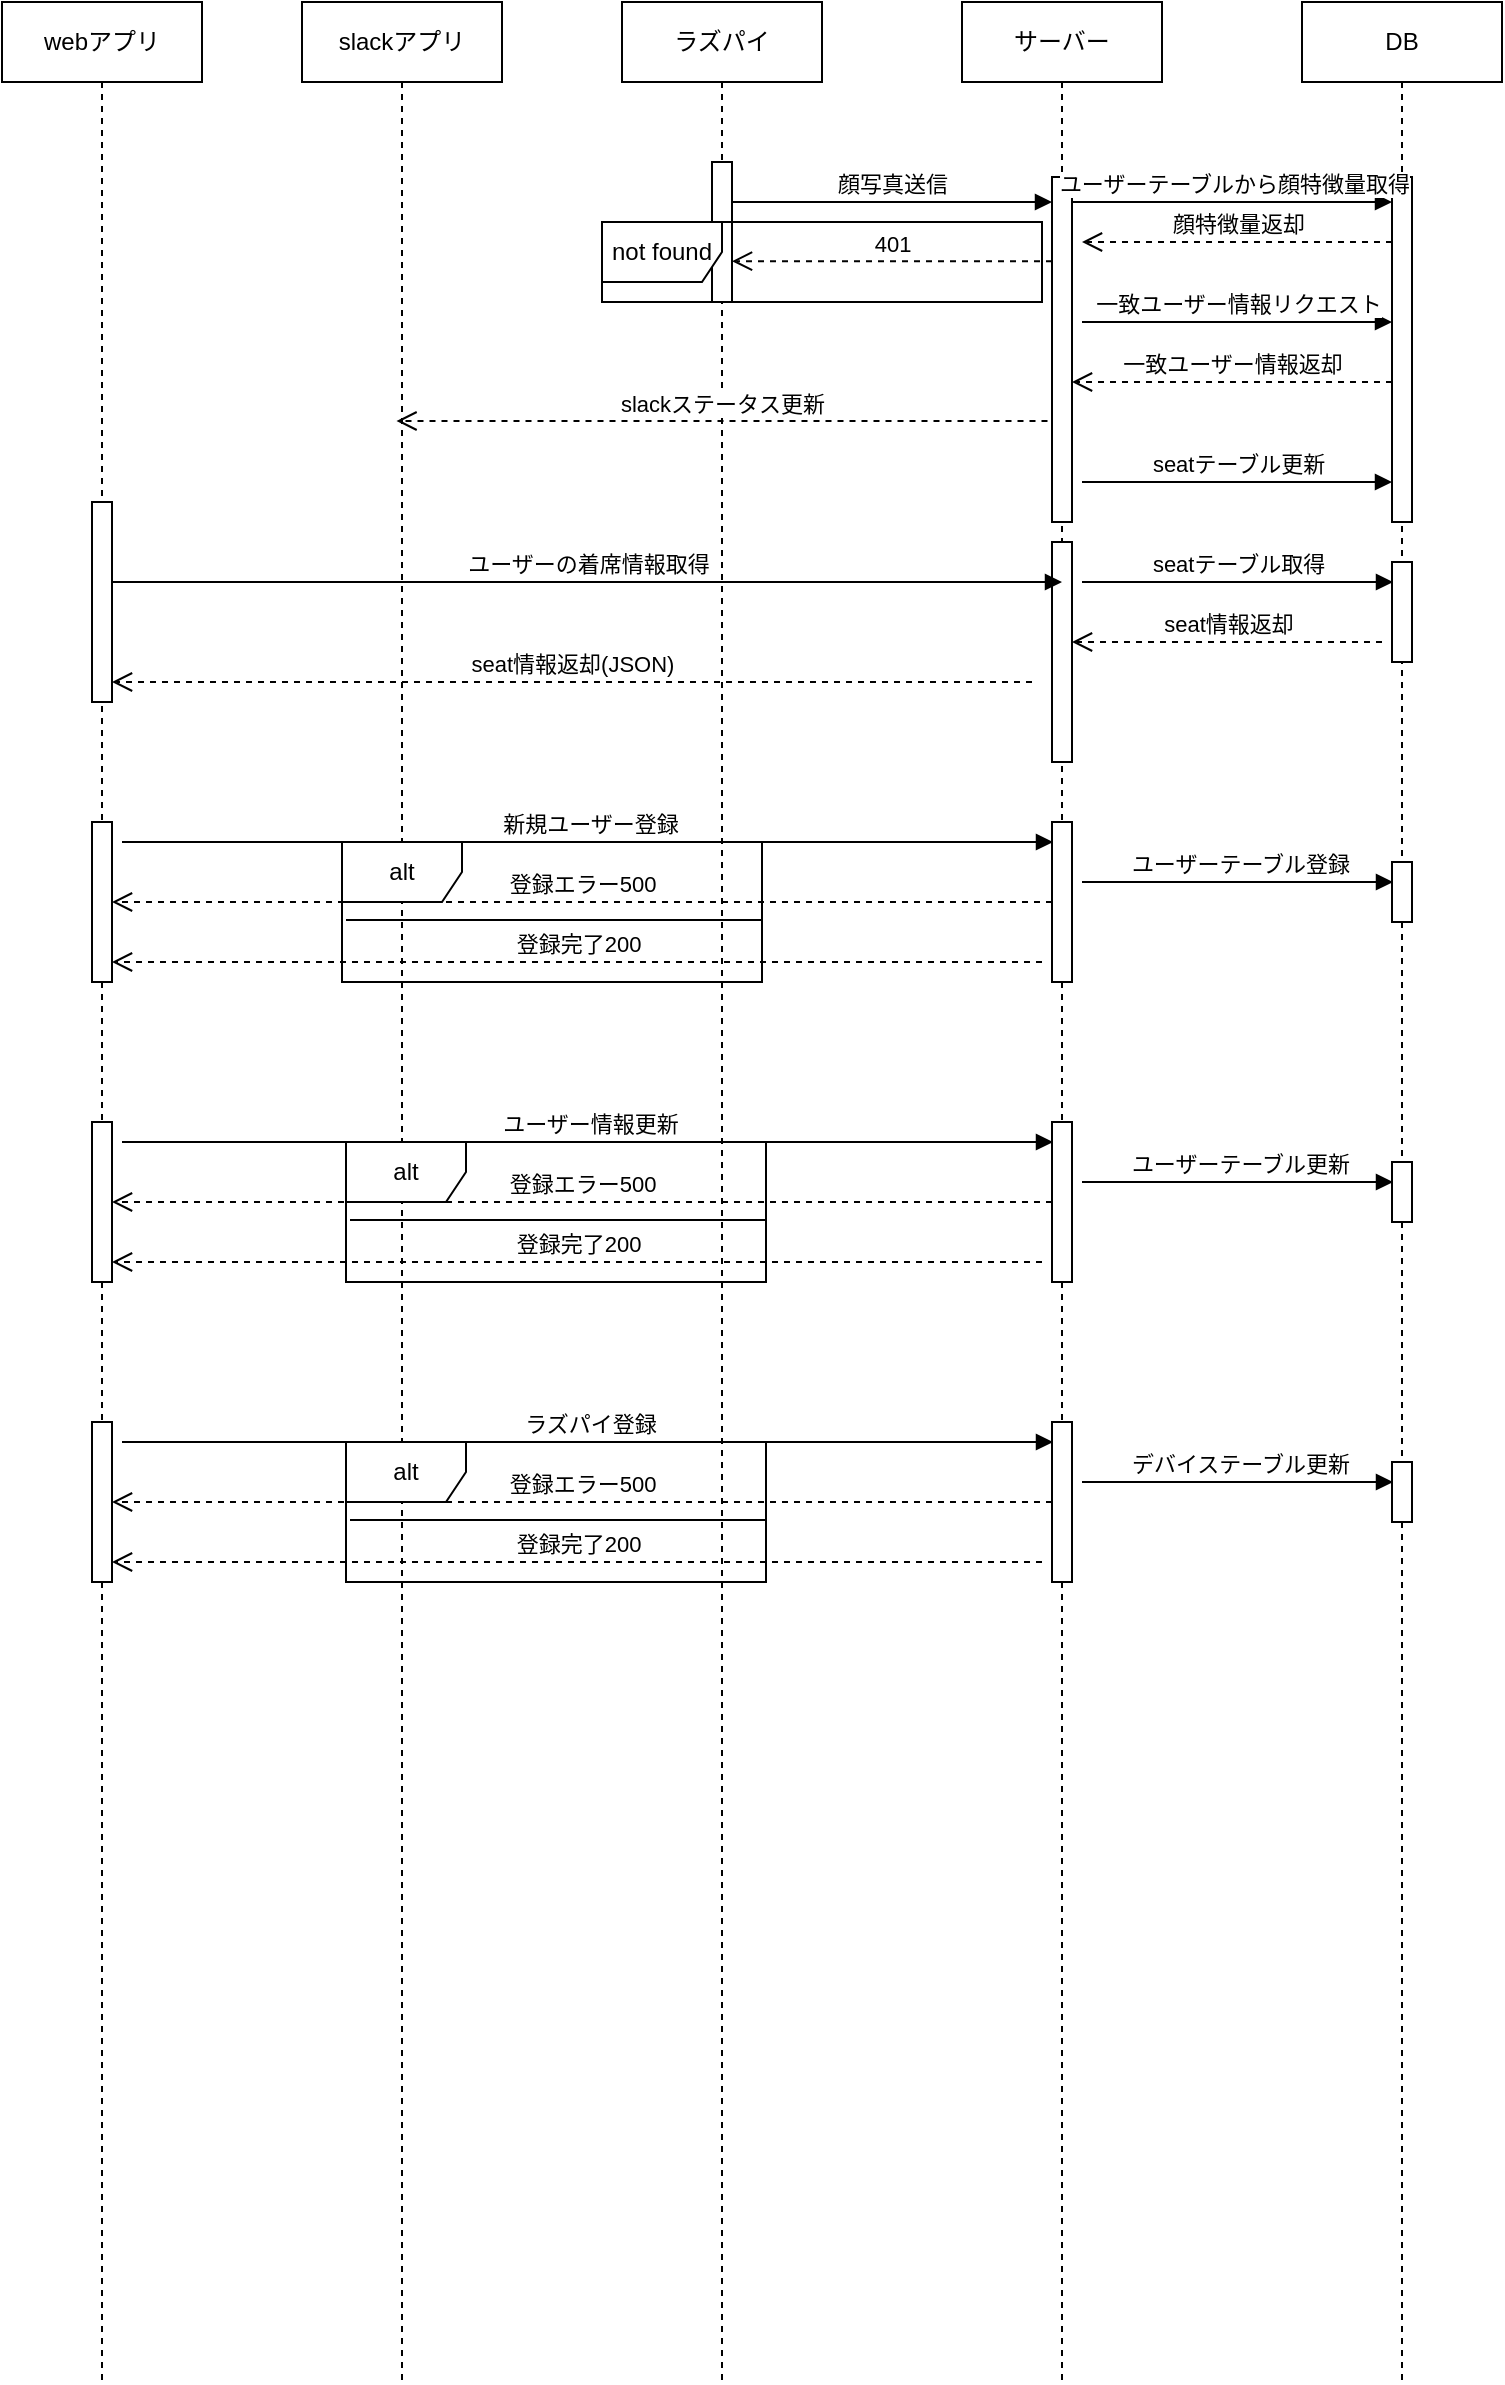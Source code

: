 <mxfile>
    <diagram id="-2MEWHQBLXeUCsZ9w-43" name="ページ1">
        <mxGraphModel dx="992" dy="665" grid="1" gridSize="10" guides="1" tooltips="1" connect="1" arrows="1" fold="1" page="1" pageScale="1" pageWidth="900" pageHeight="1600" background="#ffffff" math="0" shadow="0">
            <root>
                <mxCell id="0"/>
                <mxCell id="1" parent="0"/>
                <mxCell id="3" value="ラズパイ" style="shape=umlLifeline;perimeter=lifelinePerimeter;whiteSpace=wrap;html=1;container=1;dropTarget=0;collapsible=0;recursiveResize=0;outlineConnect=0;portConstraint=eastwest;newEdgeStyle={&quot;curved&quot;:0,&quot;rounded&quot;:0};" parent="1" vertex="1">
                    <mxGeometry x="310" y="170" width="100" height="1190" as="geometry"/>
                </mxCell>
                <mxCell id="7" value="" style="html=1;points=[[0,0,0,0,5],[0,1,0,0,-5],[1,0,0,0,5],[1,1,0,0,-5]];perimeter=orthogonalPerimeter;outlineConnect=0;targetShapes=umlLifeline;portConstraint=eastwest;newEdgeStyle={&quot;curved&quot;:0,&quot;rounded&quot;:0};" parent="3" vertex="1">
                    <mxGeometry x="45" y="80" width="10" height="70" as="geometry"/>
                </mxCell>
                <mxCell id="4" value="サーバー" style="shape=umlLifeline;perimeter=lifelinePerimeter;whiteSpace=wrap;html=1;container=1;dropTarget=0;collapsible=0;recursiveResize=0;outlineConnect=0;portConstraint=eastwest;newEdgeStyle={&quot;curved&quot;:0,&quot;rounded&quot;:0};" parent="1" vertex="1">
                    <mxGeometry x="480" y="170" width="100" height="1190" as="geometry"/>
                </mxCell>
                <mxCell id="10" value="" style="html=1;points=[[0,0,0,0,5],[0,1,0,0,-5],[1,0,0,0,5],[1,1,0,0,-5]];perimeter=orthogonalPerimeter;outlineConnect=0;targetShapes=umlLifeline;portConstraint=eastwest;newEdgeStyle={&quot;curved&quot;:0,&quot;rounded&quot;:0};" parent="4" vertex="1">
                    <mxGeometry x="45" y="87.5" width="10" height="172.5" as="geometry"/>
                </mxCell>
                <mxCell id="40" value="" style="html=1;points=[[0,0,0,0,5],[0,1,0,0,-5],[1,0,0,0,5],[1,1,0,0,-5]];perimeter=orthogonalPerimeter;outlineConnect=0;targetShapes=umlLifeline;portConstraint=eastwest;newEdgeStyle={&quot;curved&quot;:0,&quot;rounded&quot;:0};" parent="4" vertex="1">
                    <mxGeometry x="45" y="410" width="10" height="80" as="geometry"/>
                </mxCell>
                <mxCell id="50" value="" style="html=1;points=[[0,0,0,0,5],[0,1,0,0,-5],[1,0,0,0,5],[1,1,0,0,-5]];perimeter=orthogonalPerimeter;outlineConnect=0;targetShapes=umlLifeline;portConstraint=eastwest;newEdgeStyle={&quot;curved&quot;:0,&quot;rounded&quot;:0};" parent="4" vertex="1">
                    <mxGeometry x="45" y="560" width="10" height="80" as="geometry"/>
                </mxCell>
                <mxCell id="57" value="" style="html=1;points=[[0,0,0,0,5],[0,1,0,0,-5],[1,0,0,0,5],[1,1,0,0,-5]];perimeter=orthogonalPerimeter;outlineConnect=0;targetShapes=umlLifeline;portConstraint=eastwest;newEdgeStyle={&quot;curved&quot;:0,&quot;rounded&quot;:0};" parent="4" vertex="1">
                    <mxGeometry x="45" y="710" width="10" height="80" as="geometry"/>
                </mxCell>
                <mxCell id="72" value="" style="html=1;points=[[0,0,0,0,5],[0,1,0,0,-5],[1,0,0,0,5],[1,1,0,0,-5]];perimeter=orthogonalPerimeter;outlineConnect=0;targetShapes=umlLifeline;portConstraint=eastwest;newEdgeStyle={&quot;curved&quot;:0,&quot;rounded&quot;:0};" parent="4" vertex="1">
                    <mxGeometry x="45" y="270" width="10" height="110" as="geometry"/>
                </mxCell>
                <mxCell id="5" value="DB" style="shape=umlLifeline;perimeter=lifelinePerimeter;whiteSpace=wrap;html=1;container=1;dropTarget=0;collapsible=0;recursiveResize=0;outlineConnect=0;portConstraint=eastwest;newEdgeStyle={&quot;curved&quot;:0,&quot;rounded&quot;:0};" parent="1" vertex="1">
                    <mxGeometry x="650" y="170" width="100" height="1190" as="geometry"/>
                </mxCell>
                <mxCell id="17" value="" style="html=1;points=[[0,0,0,0,5],[0,1,0,0,-5],[1,0,0,0,5],[1,1,0,0,-5]];perimeter=orthogonalPerimeter;outlineConnect=0;targetShapes=umlLifeline;portConstraint=eastwest;newEdgeStyle={&quot;curved&quot;:0,&quot;rounded&quot;:0};" parent="5" vertex="1">
                    <mxGeometry x="45" y="87.5" width="10" height="172.5" as="geometry"/>
                </mxCell>
                <mxCell id="34" value="" style="html=1;points=[[0,0,0,0,5],[0,1,0,0,-5],[1,0,0,0,5],[1,1,0,0,-5]];perimeter=orthogonalPerimeter;outlineConnect=0;targetShapes=umlLifeline;portConstraint=eastwest;newEdgeStyle={&quot;curved&quot;:0,&quot;rounded&quot;:0};" parent="5" vertex="1">
                    <mxGeometry x="45" y="280" width="10" height="50" as="geometry"/>
                </mxCell>
                <mxCell id="42" value="" style="html=1;points=[[0,0,0,0,5],[0,1,0,0,-5],[1,0,0,0,5],[1,1,0,0,-5]];perimeter=orthogonalPerimeter;outlineConnect=0;targetShapes=umlLifeline;portConstraint=eastwest;newEdgeStyle={&quot;curved&quot;:0,&quot;rounded&quot;:0};" parent="5" vertex="1">
                    <mxGeometry x="45" y="430" width="10" height="30" as="geometry"/>
                </mxCell>
                <mxCell id="51" value="" style="html=1;points=[[0,0,0,0,5],[0,1,0,0,-5],[1,0,0,0,5],[1,1,0,0,-5]];perimeter=orthogonalPerimeter;outlineConnect=0;targetShapes=umlLifeline;portConstraint=eastwest;newEdgeStyle={&quot;curved&quot;:0,&quot;rounded&quot;:0};" parent="5" vertex="1">
                    <mxGeometry x="45" y="580" width="10" height="30" as="geometry"/>
                </mxCell>
                <mxCell id="58" value="" style="html=1;points=[[0,0,0,0,5],[0,1,0,0,-5],[1,0,0,0,5],[1,1,0,0,-5]];perimeter=orthogonalPerimeter;outlineConnect=0;targetShapes=umlLifeline;portConstraint=eastwest;newEdgeStyle={&quot;curved&quot;:0,&quot;rounded&quot;:0};" parent="5" vertex="1">
                    <mxGeometry x="45" y="730" width="10" height="30" as="geometry"/>
                </mxCell>
                <mxCell id="59" value="デバイステーブル更新" style="html=1;verticalAlign=bottom;endArrow=block;curved=0;rounded=0;" parent="5" edge="1">
                    <mxGeometry x="0.007" width="80" relative="1" as="geometry">
                        <mxPoint x="-110" y="740" as="sourcePoint"/>
                        <mxPoint x="45.5" y="740" as="targetPoint"/>
                        <mxPoint as="offset"/>
                    </mxGeometry>
                </mxCell>
                <mxCell id="11" value="顔写真送信" style="html=1;verticalAlign=bottom;endArrow=block;curved=0;rounded=0;" parent="1" edge="1">
                    <mxGeometry x="0.003" width="80" relative="1" as="geometry">
                        <mxPoint x="365" y="270" as="sourcePoint"/>
                        <mxPoint x="525" y="270" as="targetPoint"/>
                        <mxPoint as="offset"/>
                    </mxGeometry>
                </mxCell>
                <mxCell id="12" value="401" style="html=1;verticalAlign=bottom;endArrow=open;dashed=1;endSize=8;curved=0;rounded=0;" parent="1" edge="1">
                    <mxGeometry relative="1" as="geometry">
                        <mxPoint x="525" y="299.6" as="sourcePoint"/>
                        <mxPoint x="365" y="299.6" as="targetPoint"/>
                        <mxPoint as="offset"/>
                    </mxGeometry>
                </mxCell>
                <mxCell id="13" value="slackアプリ" style="shape=umlLifeline;perimeter=lifelinePerimeter;whiteSpace=wrap;html=1;container=1;dropTarget=0;collapsible=0;recursiveResize=0;outlineConnect=0;portConstraint=eastwest;newEdgeStyle={&quot;curved&quot;:0,&quot;rounded&quot;:0};" parent="1" vertex="1">
                    <mxGeometry x="150" y="170" width="100" height="1190" as="geometry"/>
                </mxCell>
                <mxCell id="15" value="ユーザーテーブルから顔特徴量取得" style="html=1;verticalAlign=bottom;endArrow=block;curved=0;rounded=0;" parent="1" source="10" target="17" edge="1">
                    <mxGeometry x="0.006" width="80" relative="1" as="geometry">
                        <mxPoint x="540" y="270" as="sourcePoint"/>
                        <mxPoint x="690" y="270" as="targetPoint"/>
                        <mxPoint as="offset"/>
                        <Array as="points">
                            <mxPoint x="650" y="270"/>
                        </Array>
                    </mxGeometry>
                </mxCell>
                <mxCell id="16" value="一致ユーザー情報返却" style="html=1;verticalAlign=bottom;endArrow=open;dashed=1;endSize=8;curved=0;rounded=0;" parent="1" edge="1">
                    <mxGeometry relative="1" as="geometry">
                        <mxPoint x="695" y="360" as="sourcePoint"/>
                        <mxPoint x="535" y="360" as="targetPoint"/>
                        <mxPoint as="offset"/>
                    </mxGeometry>
                </mxCell>
                <mxCell id="18" value="seatテーブル更新" style="html=1;verticalAlign=bottom;endArrow=block;curved=0;rounded=0;" parent="1" edge="1">
                    <mxGeometry x="0.006" width="80" relative="1" as="geometry">
                        <mxPoint x="540" y="410" as="sourcePoint"/>
                        <mxPoint x="695" y="410" as="targetPoint"/>
                        <mxPoint as="offset"/>
                        <Array as="points">
                            <mxPoint x="655" y="410"/>
                        </Array>
                    </mxGeometry>
                </mxCell>
                <mxCell id="20" value="slackステータス更新" style="html=1;verticalAlign=bottom;endArrow=open;dashed=1;endSize=8;curved=0;rounded=0;" parent="1" edge="1">
                    <mxGeometry relative="1" as="geometry">
                        <mxPoint x="522.75" y="379.5" as="sourcePoint"/>
                        <mxPoint x="197.25" y="379.5" as="targetPoint"/>
                    </mxGeometry>
                </mxCell>
                <mxCell id="21" value="顔特徴量返却" style="html=1;verticalAlign=bottom;endArrow=open;dashed=1;endSize=8;curved=0;rounded=0;" parent="1" edge="1">
                    <mxGeometry relative="1" as="geometry">
                        <mxPoint x="695" y="290" as="sourcePoint"/>
                        <mxPoint x="540" y="290" as="targetPoint"/>
                        <mxPoint as="offset"/>
                    </mxGeometry>
                </mxCell>
                <mxCell id="22" value="一致ユーザー情報リクエスト" style="html=1;verticalAlign=bottom;endArrow=block;curved=0;rounded=0;" parent="1" target="17" edge="1">
                    <mxGeometry x="0.006" width="80" relative="1" as="geometry">
                        <mxPoint x="540" y="330" as="sourcePoint"/>
                        <mxPoint x="690" y="330" as="targetPoint"/>
                        <mxPoint as="offset"/>
                        <Array as="points">
                            <mxPoint x="655" y="330"/>
                        </Array>
                    </mxGeometry>
                </mxCell>
                <mxCell id="31" value="ユーザーの着席情報取得" style="html=1;verticalAlign=bottom;endArrow=block;curved=0;rounded=0;" parent="1" edge="1">
                    <mxGeometry x="0.003" width="80" relative="1" as="geometry">
                        <mxPoint x="54.5" y="460" as="sourcePoint"/>
                        <mxPoint x="530" y="460" as="targetPoint"/>
                        <mxPoint as="offset"/>
                    </mxGeometry>
                </mxCell>
                <mxCell id="32" value="webアプリ" style="shape=umlLifeline;perimeter=lifelinePerimeter;whiteSpace=wrap;html=1;container=1;dropTarget=0;collapsible=0;recursiveResize=0;outlineConnect=0;portConstraint=eastwest;newEdgeStyle={&quot;curved&quot;:0,&quot;rounded&quot;:0};" parent="1" vertex="1">
                    <mxGeometry y="170" width="100" height="1190" as="geometry"/>
                </mxCell>
                <mxCell id="33" value="" style="html=1;points=[[0,0,0,0,5],[0,1,0,0,-5],[1,0,0,0,5],[1,1,0,0,-5]];perimeter=orthogonalPerimeter;outlineConnect=0;targetShapes=umlLifeline;portConstraint=eastwest;newEdgeStyle={&quot;curved&quot;:0,&quot;rounded&quot;:0};" parent="32" vertex="1">
                    <mxGeometry x="45" y="250" width="10" height="100" as="geometry"/>
                </mxCell>
                <mxCell id="39" value="" style="html=1;points=[[0,0,0,0,5],[0,1,0,0,-5],[1,0,0,0,5],[1,1,0,0,-5]];perimeter=orthogonalPerimeter;outlineConnect=0;targetShapes=umlLifeline;portConstraint=eastwest;newEdgeStyle={&quot;curved&quot;:0,&quot;rounded&quot;:0};" parent="32" vertex="1">
                    <mxGeometry x="45" y="410" width="10" height="80" as="geometry"/>
                </mxCell>
                <mxCell id="46" value="" style="html=1;points=[[0,0,0,0,5],[0,1,0,0,-5],[1,0,0,0,5],[1,1,0,0,-5]];perimeter=orthogonalPerimeter;outlineConnect=0;targetShapes=umlLifeline;portConstraint=eastwest;newEdgeStyle={&quot;curved&quot;:0,&quot;rounded&quot;:0};" parent="32" vertex="1">
                    <mxGeometry x="45" y="560" width="10" height="80" as="geometry"/>
                </mxCell>
                <mxCell id="47" value="ユーザー情報更新" style="html=1;verticalAlign=bottom;endArrow=block;curved=0;rounded=0;" parent="32" edge="1">
                    <mxGeometry x="0.003" width="80" relative="1" as="geometry">
                        <mxPoint x="60" y="570" as="sourcePoint"/>
                        <mxPoint x="525.5" y="570" as="targetPoint"/>
                        <mxPoint as="offset"/>
                    </mxGeometry>
                </mxCell>
                <mxCell id="48" value="登録エラー500" style="html=1;verticalAlign=bottom;endArrow=open;dashed=1;endSize=8;curved=0;rounded=0;" parent="32" target="46" edge="1">
                    <mxGeometry relative="1" as="geometry">
                        <mxPoint x="525" y="600" as="sourcePoint"/>
                        <mxPoint x="65" y="600" as="targetPoint"/>
                        <mxPoint as="offset"/>
                    </mxGeometry>
                </mxCell>
                <mxCell id="49" value="登録完了200" style="html=1;verticalAlign=bottom;endArrow=open;dashed=1;endSize=8;curved=0;rounded=0;" parent="32" target="46" edge="1">
                    <mxGeometry x="-0.001" relative="1" as="geometry">
                        <mxPoint x="520" y="630" as="sourcePoint"/>
                        <mxPoint x="60" y="630" as="targetPoint"/>
                        <mxPoint as="offset"/>
                    </mxGeometry>
                </mxCell>
                <mxCell id="53" value="" style="html=1;points=[[0,0,0,0,5],[0,1,0,0,-5],[1,0,0,0,5],[1,1,0,0,-5]];perimeter=orthogonalPerimeter;outlineConnect=0;targetShapes=umlLifeline;portConstraint=eastwest;newEdgeStyle={&quot;curved&quot;:0,&quot;rounded&quot;:0};" parent="32" vertex="1">
                    <mxGeometry x="45" y="710" width="10" height="80" as="geometry"/>
                </mxCell>
                <mxCell id="54" value="ラズパイ登録" style="html=1;verticalAlign=bottom;endArrow=block;curved=0;rounded=0;" parent="32" edge="1">
                    <mxGeometry x="0.004" width="80" relative="1" as="geometry">
                        <mxPoint x="60" y="720" as="sourcePoint"/>
                        <mxPoint x="525.5" y="720" as="targetPoint"/>
                        <mxPoint as="offset"/>
                    </mxGeometry>
                </mxCell>
                <mxCell id="55" value="登録エラー500" style="html=1;verticalAlign=bottom;endArrow=open;dashed=1;endSize=8;curved=0;rounded=0;" parent="32" target="53" edge="1">
                    <mxGeometry relative="1" as="geometry">
                        <mxPoint x="525" y="750" as="sourcePoint"/>
                        <mxPoint x="65" y="750" as="targetPoint"/>
                        <mxPoint as="offset"/>
                    </mxGeometry>
                </mxCell>
                <mxCell id="56" value="登録完了200" style="html=1;verticalAlign=bottom;endArrow=open;dashed=1;endSize=8;curved=0;rounded=0;" parent="32" target="53" edge="1">
                    <mxGeometry x="-0.001" relative="1" as="geometry">
                        <mxPoint x="520" y="780" as="sourcePoint"/>
                        <mxPoint x="60" y="780" as="targetPoint"/>
                        <mxPoint as="offset"/>
                    </mxGeometry>
                </mxCell>
                <mxCell id="35" value="seatテーブル取得" style="html=1;verticalAlign=bottom;endArrow=block;curved=0;rounded=0;" parent="1" edge="1">
                    <mxGeometry x="0.003" width="80" relative="1" as="geometry">
                        <mxPoint x="540" y="460" as="sourcePoint"/>
                        <mxPoint x="695.5" y="460" as="targetPoint"/>
                        <mxPoint as="offset"/>
                    </mxGeometry>
                </mxCell>
                <mxCell id="36" value="seat情報返却" style="html=1;verticalAlign=bottom;endArrow=open;dashed=1;endSize=8;curved=0;rounded=0;" parent="1" edge="1">
                    <mxGeometry relative="1" as="geometry">
                        <mxPoint x="690" y="490" as="sourcePoint"/>
                        <mxPoint x="535" y="490" as="targetPoint"/>
                        <mxPoint as="offset"/>
                    </mxGeometry>
                </mxCell>
                <mxCell id="38" value="seat情報返却(JSON)" style="html=1;verticalAlign=bottom;endArrow=open;dashed=1;endSize=8;curved=0;rounded=0;" parent="1" target="33" edge="1">
                    <mxGeometry relative="1" as="geometry">
                        <mxPoint x="515" y="510" as="sourcePoint"/>
                        <mxPoint x="70" y="510" as="targetPoint"/>
                        <mxPoint as="offset"/>
                    </mxGeometry>
                </mxCell>
                <mxCell id="41" value="新規ユーザー登録" style="html=1;verticalAlign=bottom;endArrow=block;curved=0;rounded=0;" parent="1" edge="1">
                    <mxGeometry x="0.003" width="80" relative="1" as="geometry">
                        <mxPoint x="60" y="590" as="sourcePoint"/>
                        <mxPoint x="525.5" y="590" as="targetPoint"/>
                        <mxPoint as="offset"/>
                    </mxGeometry>
                </mxCell>
                <mxCell id="43" value="ユーザーテーブル登録" style="html=1;verticalAlign=bottom;endArrow=block;curved=0;rounded=0;" parent="1" edge="1">
                    <mxGeometry x="0.007" width="80" relative="1" as="geometry">
                        <mxPoint x="540" y="610" as="sourcePoint"/>
                        <mxPoint x="695.5" y="610" as="targetPoint"/>
                        <mxPoint as="offset"/>
                    </mxGeometry>
                </mxCell>
                <mxCell id="44" value="登録エラー500" style="html=1;verticalAlign=bottom;endArrow=open;dashed=1;endSize=8;curved=0;rounded=0;" parent="1" target="39" edge="1">
                    <mxGeometry x="0.001" relative="1" as="geometry">
                        <mxPoint x="525" y="620" as="sourcePoint"/>
                        <mxPoint x="65" y="620" as="targetPoint"/>
                        <mxPoint as="offset"/>
                    </mxGeometry>
                </mxCell>
                <mxCell id="45" value="登録完了200" style="html=1;verticalAlign=bottom;endArrow=open;dashed=1;endSize=8;curved=0;rounded=0;" parent="1" target="39" edge="1">
                    <mxGeometry x="-0.001" relative="1" as="geometry">
                        <mxPoint x="520" y="650" as="sourcePoint"/>
                        <mxPoint x="60" y="650" as="targetPoint"/>
                        <mxPoint as="offset"/>
                    </mxGeometry>
                </mxCell>
                <mxCell id="52" value="ユーザーテーブル更新" style="html=1;verticalAlign=bottom;endArrow=block;curved=0;rounded=0;" parent="1" edge="1">
                    <mxGeometry x="0.007" width="80" relative="1" as="geometry">
                        <mxPoint x="540" y="760" as="sourcePoint"/>
                        <mxPoint x="695.5" y="760" as="targetPoint"/>
                        <mxPoint as="offset"/>
                    </mxGeometry>
                </mxCell>
                <mxCell id="60" value="not found" style="shape=umlFrame;whiteSpace=wrap;html=1;pointerEvents=0;" parent="1" vertex="1">
                    <mxGeometry x="300" y="280" width="220" height="40" as="geometry"/>
                </mxCell>
                <mxCell id="61" value="alt" style="shape=umlFrame;whiteSpace=wrap;html=1;pointerEvents=0;" parent="1" vertex="1">
                    <mxGeometry x="170" y="590" width="210" height="70" as="geometry"/>
                </mxCell>
                <mxCell id="63" value="" style="line;strokeWidth=1;fillColor=none;align=left;verticalAlign=middle;spacingTop=-1;spacingLeft=3;spacingRight=3;rotatable=0;labelPosition=right;points=[];portConstraint=eastwest;strokeColor=inherit;" parent="1" vertex="1">
                    <mxGeometry x="172" y="625" width="208" height="8" as="geometry"/>
                </mxCell>
                <mxCell id="65" value="alt" style="shape=umlFrame;whiteSpace=wrap;html=1;pointerEvents=0;" parent="1" vertex="1">
                    <mxGeometry x="172" y="740" width="210" height="70" as="geometry"/>
                </mxCell>
                <mxCell id="66" value="" style="line;strokeWidth=1;fillColor=none;align=left;verticalAlign=middle;spacingTop=-1;spacingLeft=3;spacingRight=3;rotatable=0;labelPosition=right;points=[];portConstraint=eastwest;strokeColor=inherit;" parent="1" vertex="1">
                    <mxGeometry x="174" y="775" width="208" height="8" as="geometry"/>
                </mxCell>
                <mxCell id="67" value="alt" style="shape=umlFrame;whiteSpace=wrap;html=1;pointerEvents=0;" parent="1" vertex="1">
                    <mxGeometry x="172" y="890" width="210" height="70" as="geometry"/>
                </mxCell>
                <mxCell id="68" value="" style="line;strokeWidth=1;fillColor=none;align=left;verticalAlign=middle;spacingTop=-1;spacingLeft=3;spacingRight=3;rotatable=0;labelPosition=right;points=[];portConstraint=eastwest;strokeColor=inherit;" parent="1" vertex="1">
                    <mxGeometry x="174" y="925" width="208" height="8" as="geometry"/>
                </mxCell>
            </root>
        </mxGraphModel>
    </diagram>
</mxfile>